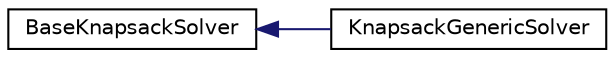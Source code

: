 digraph "Graphical Class Hierarchy"
{
 // LATEX_PDF_SIZE
  edge [fontname="Helvetica",fontsize="10",labelfontname="Helvetica",labelfontsize="10"];
  node [fontname="Helvetica",fontsize="10",shape=record];
  rankdir="LR";
  Node0 [label="BaseKnapsackSolver",height=0.2,width=0.4,color="black", fillcolor="white", style="filled",URL="$classoperations__research_1_1_base_knapsack_solver.html",tooltip=" "];
  Node0 -> Node1 [dir="back",color="midnightblue",fontsize="10",style="solid",fontname="Helvetica"];
  Node1 [label="KnapsackGenericSolver",height=0.2,width=0.4,color="black", fillcolor="white", style="filled",URL="$classoperations__research_1_1_knapsack_generic_solver.html",tooltip=" "];
}
